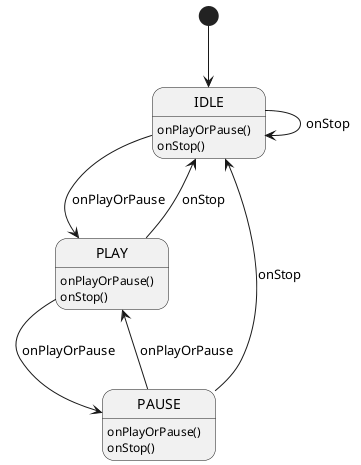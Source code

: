 @startuml
' 状態遷移図

IDLE : onPlayOrPause()
IDLE : onStop()
PLAY : onPlayOrPause()
PLAY : onStop()
PAUSE : onPlayOrPause()
PAUSE : onStop()

[*] --> IDLE
IDLE --> PLAY : onPlayOrPause
IDLE --> IDLE : onStop

PLAY --> PAUSE : onPlayOrPause
PLAY --> IDLE : onStop

PAUSE --> PLAY : onPlayOrPause
PAUSE --> IDLE : onStop

@enduml

